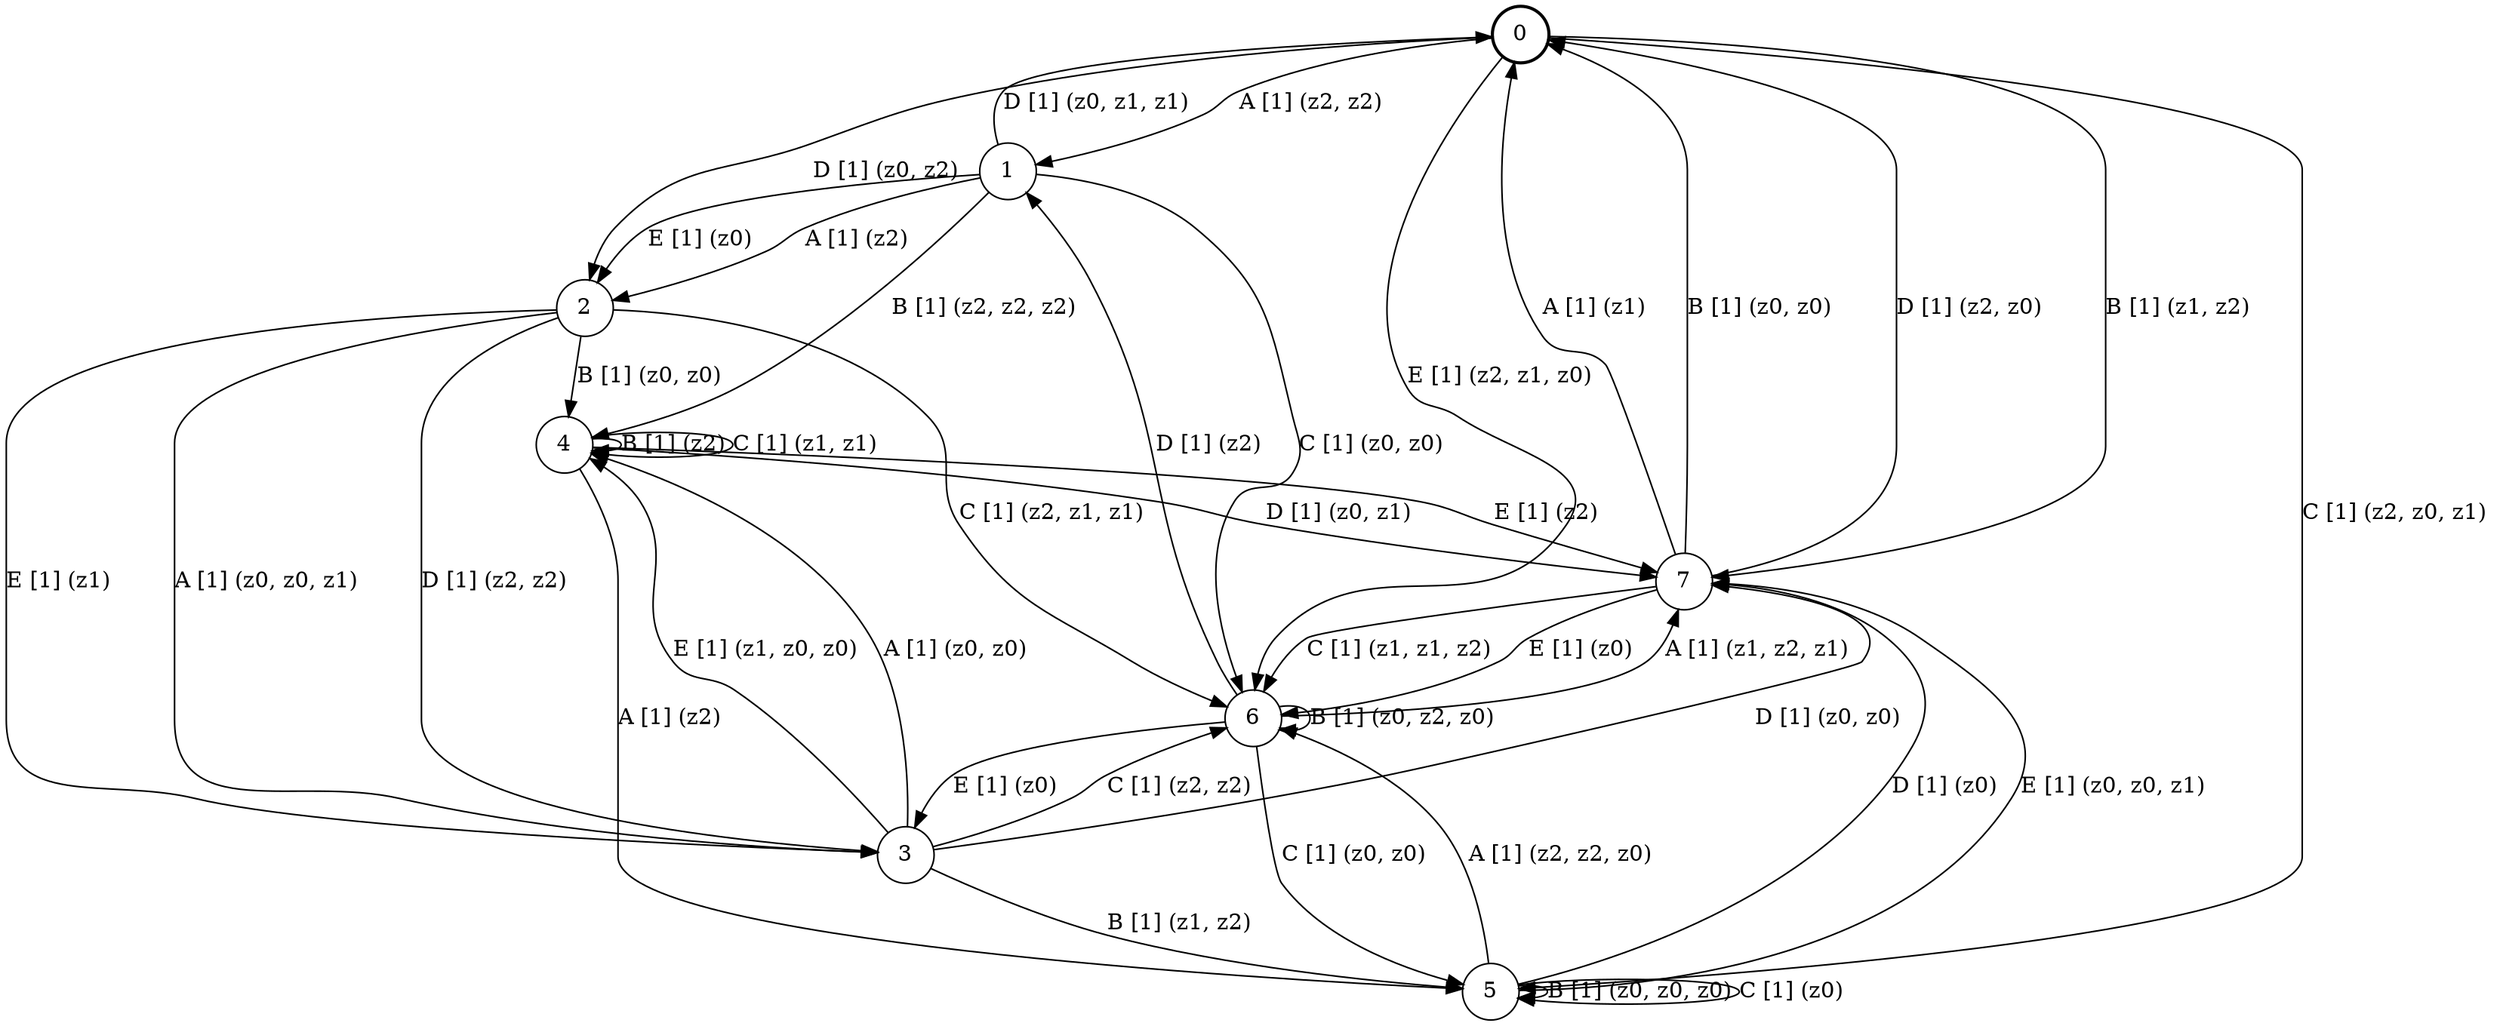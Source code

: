 # generated file, don't try to modify
# command: dot -Tpng <filename> > tree.png
digraph Automaton {
    node [shape = circle];
    0 [style = "bold"];
    0 -> 1 [label = "A [1] (z2, z2) "];
    0 -> 7 [label = "B [1] (z1, z2) "];
    0 -> 5 [label = "C [1] (z2, z0, z1) "];
    0 -> 2 [label = "D [1] (z0, z2) "];
    0 -> 6 [label = "E [1] (z2, z1, z0) "];
    1 -> 2 [label = "A [1] (z2) "];
    1 -> 4 [label = "B [1] (z2, z2, z2) "];
    1 -> 6 [label = "C [1] (z0, z0) "];
    1 -> 0 [label = "D [1] (z0, z1, z1) "];
    1 -> 2 [label = "E [1] (z0) "];
    2 -> 3 [label = "A [1] (z0, z0, z1) "];
    2 -> 4 [label = "B [1] (z0, z0) "];
    2 -> 6 [label = "C [1] (z2, z1, z1) "];
    2 -> 3 [label = "D [1] (z2, z2) "];
    2 -> 3 [label = "E [1] (z1) "];
    3 -> 4 [label = "A [1] (z0, z0) "];
    3 -> 5 [label = "B [1] (z1, z2) "];
    3 -> 6 [label = "C [1] (z2, z2) "];
    3 -> 7 [label = "D [1] (z0, z0) "];
    3 -> 4 [label = "E [1] (z1, z0, z0) "];
    4 -> 5 [label = "A [1] (z2) "];
    4 -> 4 [label = "B [1] (z2) "];
    4 -> 4 [label = "C [1] (z1, z1) "];
    4 -> 7 [label = "D [1] (z0, z1) "];
    4 -> 7 [label = "E [1] (z2) "];
    5 -> 6 [label = "A [1] (z2, z2, z0) "];
    5 -> 5 [label = "B [1] (z0, z0, z0) "];
    5 -> 5 [label = "C [1] (z0) "];
    5 -> 7 [label = "D [1] (z0) "];
    5 -> 7 [label = "E [1] (z0, z0, z1) "];
    6 -> 7 [label = "A [1] (z1, z2, z1) "];
    6 -> 6 [label = "B [1] (z0, z2, z0) "];
    6 -> 5 [label = "C [1] (z0, z0) "];
    6 -> 1 [label = "D [1] (z2) "];
    6 -> 3 [label = "E [1] (z0) "];
    7 -> 0 [label = "A [1] (z1) "];
    7 -> 0 [label = "B [1] (z0, z0) "];
    7 -> 6 [label = "C [1] (z1, z1, z2) "];
    7 -> 0 [label = "D [1] (z2, z0) "];
    7 -> 6 [label = "E [1] (z0) "];
}
